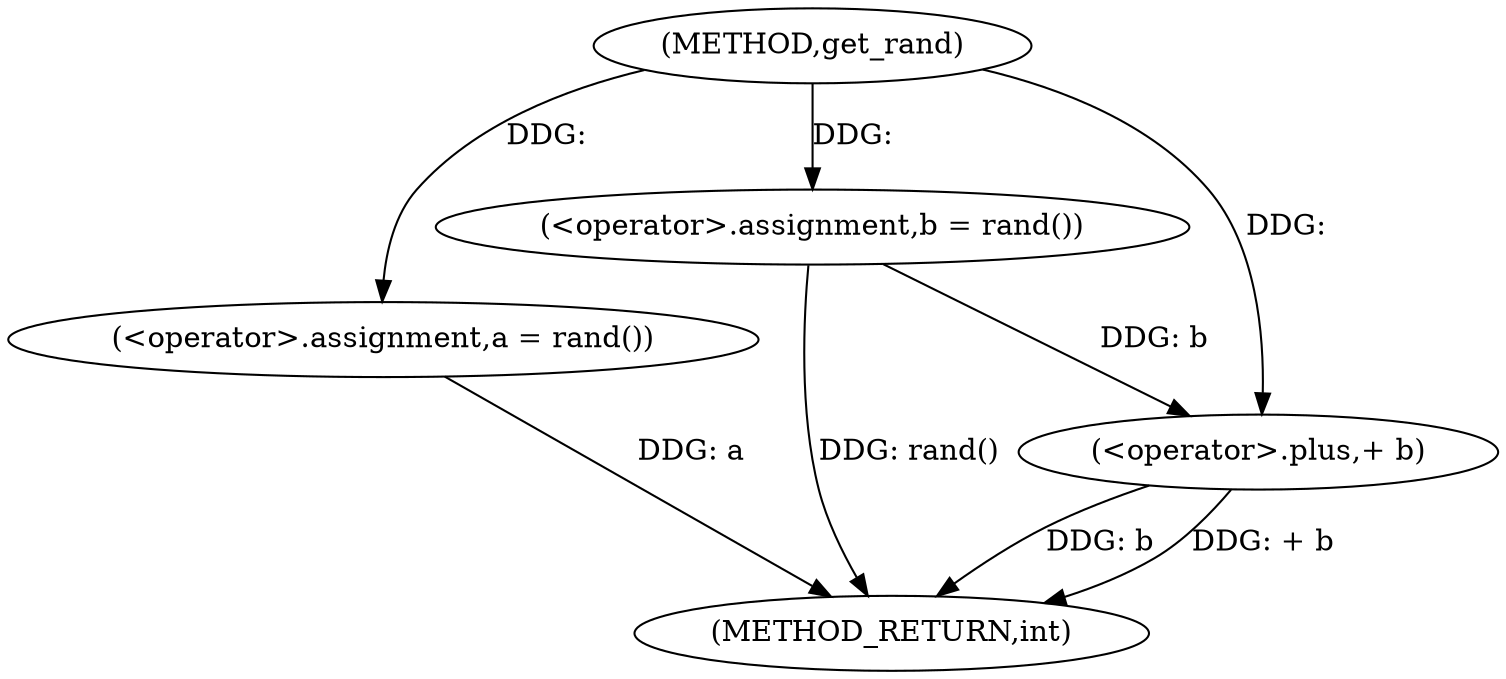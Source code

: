 digraph "get_rand" {  
"1000101" [label = "(METHOD,get_rand)" ]
"1000113" [label = "(METHOD_RETURN,int)" ]
"1000104" [label = "(<operator>.assignment,a = rand())" ]
"1000108" [label = "(<operator>.assignment,b = rand())" ]
"1000111" [label = "(<operator>.plus,+ b)" ]
  "1000104" -> "1000113"  [ label = "DDG: a"] 
  "1000108" -> "1000113"  [ label = "DDG: rand()"] 
  "1000111" -> "1000113"  [ label = "DDG: b"] 
  "1000111" -> "1000113"  [ label = "DDG: + b"] 
  "1000101" -> "1000104"  [ label = "DDG: "] 
  "1000101" -> "1000108"  [ label = "DDG: "] 
  "1000108" -> "1000111"  [ label = "DDG: b"] 
  "1000101" -> "1000111"  [ label = "DDG: "] 
}
